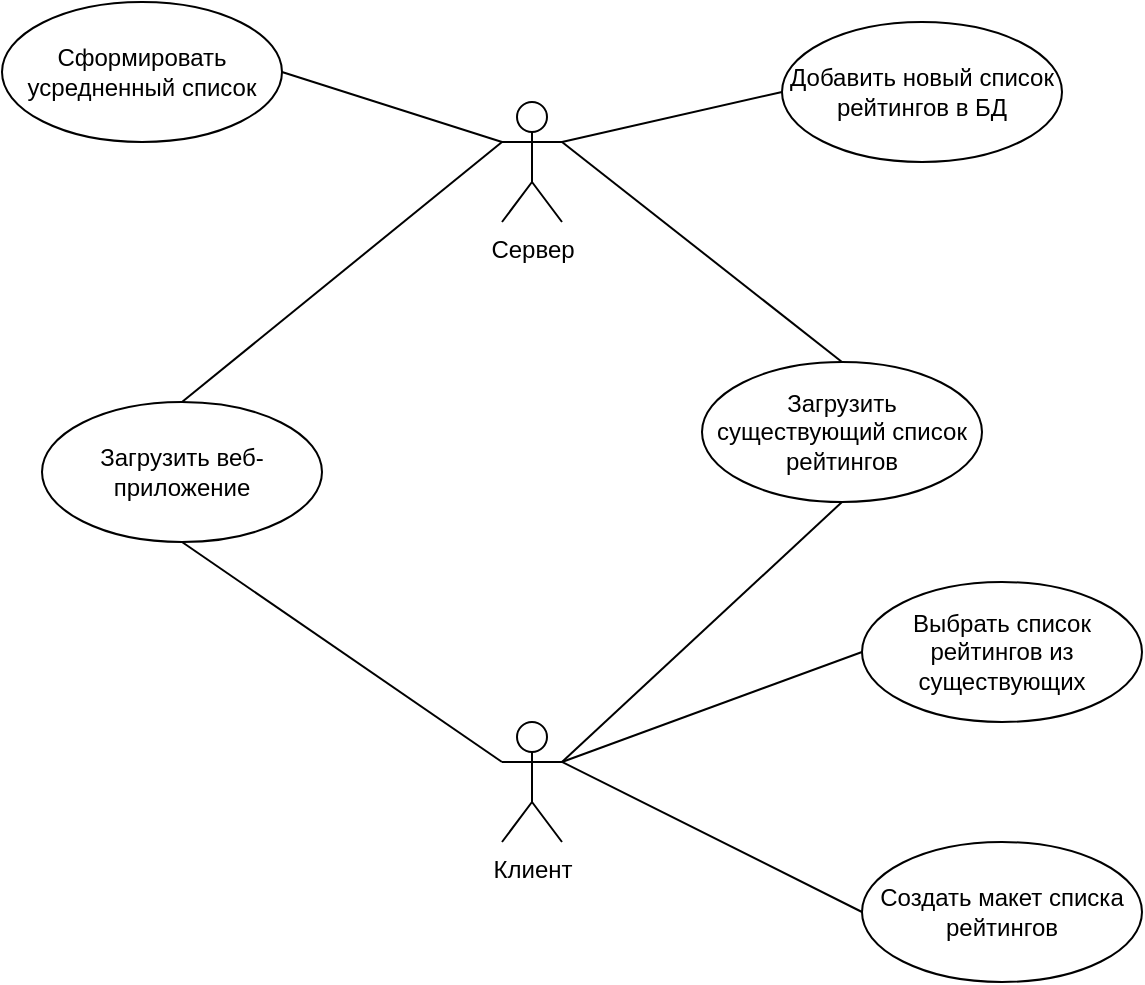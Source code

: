 <mxfile version="25.0.2">
  <diagram name="Страница — 1" id="LMdqa0oR4oCyb1UAx-fU">
    <mxGraphModel dx="1434" dy="844" grid="1" gridSize="10" guides="1" tooltips="1" connect="1" arrows="1" fold="1" page="1" pageScale="1" pageWidth="850" pageHeight="1100" math="0" shadow="0">
      <root>
        <mxCell id="0" />
        <mxCell id="1" parent="0" />
        <mxCell id="Q-k5D2EBaznYZtDztiqp-8" style="edgeStyle=none;rounded=0;orthogonalLoop=1;jettySize=auto;html=1;exitX=0;exitY=0.333;exitDx=0;exitDy=0;exitPerimeter=0;entryX=0.5;entryY=1;entryDx=0;entryDy=0;endArrow=none;endFill=0;" parent="1" source="Q-k5D2EBaznYZtDztiqp-2" target="Q-k5D2EBaznYZtDztiqp-4" edge="1">
          <mxGeometry relative="1" as="geometry" />
        </mxCell>
        <mxCell id="Q-k5D2EBaznYZtDztiqp-10" style="edgeStyle=none;rounded=0;orthogonalLoop=1;jettySize=auto;html=1;exitX=1;exitY=0.333;exitDx=0;exitDy=0;exitPerimeter=0;entryX=0;entryY=0.5;entryDx=0;entryDy=0;endArrow=none;endFill=0;" parent="1" source="Q-k5D2EBaznYZtDztiqp-2" target="Q-k5D2EBaznYZtDztiqp-9" edge="1">
          <mxGeometry relative="1" as="geometry" />
        </mxCell>
        <mxCell id="Q-k5D2EBaznYZtDztiqp-12" style="edgeStyle=none;rounded=0;orthogonalLoop=1;jettySize=auto;html=1;exitX=1;exitY=0.333;exitDx=0;exitDy=0;exitPerimeter=0;entryX=0;entryY=0.5;entryDx=0;entryDy=0;endArrow=none;endFill=0;" parent="1" source="Q-k5D2EBaznYZtDztiqp-2" target="Q-k5D2EBaznYZtDztiqp-11" edge="1">
          <mxGeometry relative="1" as="geometry" />
        </mxCell>
        <mxCell id="Q-k5D2EBaznYZtDztiqp-17" style="edgeStyle=none;rounded=0;orthogonalLoop=1;jettySize=auto;html=1;exitX=1;exitY=0.333;exitDx=0;exitDy=0;exitPerimeter=0;entryX=0.5;entryY=1;entryDx=0;entryDy=0;endArrow=none;endFill=0;" parent="1" source="Q-k5D2EBaznYZtDztiqp-2" target="Q-k5D2EBaznYZtDztiqp-15" edge="1">
          <mxGeometry relative="1" as="geometry" />
        </mxCell>
        <mxCell id="Q-k5D2EBaznYZtDztiqp-2" value="Клиент" style="shape=umlActor;verticalLabelPosition=bottom;verticalAlign=top;html=1;" parent="1" vertex="1">
          <mxGeometry x="410" y="430" width="30" height="60" as="geometry" />
        </mxCell>
        <mxCell id="Q-k5D2EBaznYZtDztiqp-7" style="rounded=0;orthogonalLoop=1;jettySize=auto;html=1;exitX=0;exitY=0.333;exitDx=0;exitDy=0;exitPerimeter=0;entryX=0.5;entryY=0;entryDx=0;entryDy=0;endArrow=none;endFill=0;" parent="1" source="Q-k5D2EBaznYZtDztiqp-3" target="Q-k5D2EBaznYZtDztiqp-4" edge="1">
          <mxGeometry relative="1" as="geometry" />
        </mxCell>
        <mxCell id="Q-k5D2EBaznYZtDztiqp-14" style="edgeStyle=none;rounded=0;orthogonalLoop=1;jettySize=auto;html=1;exitX=1;exitY=0.333;exitDx=0;exitDy=0;exitPerimeter=0;entryX=0;entryY=0.5;entryDx=0;entryDy=0;endArrow=none;endFill=0;" parent="1" source="Q-k5D2EBaznYZtDztiqp-3" target="Q-k5D2EBaznYZtDztiqp-13" edge="1">
          <mxGeometry relative="1" as="geometry" />
        </mxCell>
        <mxCell id="Q-k5D2EBaznYZtDztiqp-16" style="edgeStyle=none;rounded=0;orthogonalLoop=1;jettySize=auto;html=1;exitX=1;exitY=0.333;exitDx=0;exitDy=0;exitPerimeter=0;entryX=0.5;entryY=0;entryDx=0;entryDy=0;endArrow=none;endFill=0;" parent="1" source="Q-k5D2EBaznYZtDztiqp-3" target="Q-k5D2EBaznYZtDztiqp-15" edge="1">
          <mxGeometry relative="1" as="geometry" />
        </mxCell>
        <mxCell id="Q-k5D2EBaznYZtDztiqp-3" value="Сервер" style="shape=umlActor;verticalLabelPosition=bottom;verticalAlign=top;html=1;" parent="1" vertex="1">
          <mxGeometry x="410" y="120" width="30" height="60" as="geometry" />
        </mxCell>
        <mxCell id="Q-k5D2EBaznYZtDztiqp-4" value="Загрузить веб-приложение" style="ellipse;whiteSpace=wrap;html=1;" parent="1" vertex="1">
          <mxGeometry x="180" y="270" width="140" height="70" as="geometry" />
        </mxCell>
        <mxCell id="Q-k5D2EBaznYZtDztiqp-9" value="Выбрать список рейтингов из существующих" style="ellipse;whiteSpace=wrap;html=1;" parent="1" vertex="1">
          <mxGeometry x="590" y="360" width="140" height="70" as="geometry" />
        </mxCell>
        <mxCell id="Q-k5D2EBaznYZtDztiqp-11" value="Создать макет списка рейтингов" style="ellipse;whiteSpace=wrap;html=1;" parent="1" vertex="1">
          <mxGeometry x="590" y="490" width="140" height="70" as="geometry" />
        </mxCell>
        <mxCell id="Q-k5D2EBaznYZtDztiqp-13" value="Добавить новый список рейтингов в БД" style="ellipse;whiteSpace=wrap;html=1;" parent="1" vertex="1">
          <mxGeometry x="550" y="80" width="140" height="70" as="geometry" />
        </mxCell>
        <mxCell id="Q-k5D2EBaznYZtDztiqp-15" value="Загрузить существующий список рейтингов" style="ellipse;whiteSpace=wrap;html=1;" parent="1" vertex="1">
          <mxGeometry x="510" y="250" width="140" height="70" as="geometry" />
        </mxCell>
        <mxCell id="8KJmhaMZJgJqMVjz5PTA-3" style="edgeStyle=none;rounded=0;orthogonalLoop=1;jettySize=auto;html=1;exitX=1;exitY=0.5;exitDx=0;exitDy=0;endArrow=none;endFill=0;entryX=0;entryY=0.333;entryDx=0;entryDy=0;entryPerimeter=0;" edge="1" parent="1" source="8KJmhaMZJgJqMVjz5PTA-1" target="Q-k5D2EBaznYZtDztiqp-3">
          <mxGeometry relative="1" as="geometry" />
        </mxCell>
        <mxCell id="8KJmhaMZJgJqMVjz5PTA-1" value="Сформировать усредненный список" style="ellipse;whiteSpace=wrap;html=1;" vertex="1" parent="1">
          <mxGeometry x="160" y="70" width="140" height="70" as="geometry" />
        </mxCell>
      </root>
    </mxGraphModel>
  </diagram>
</mxfile>
